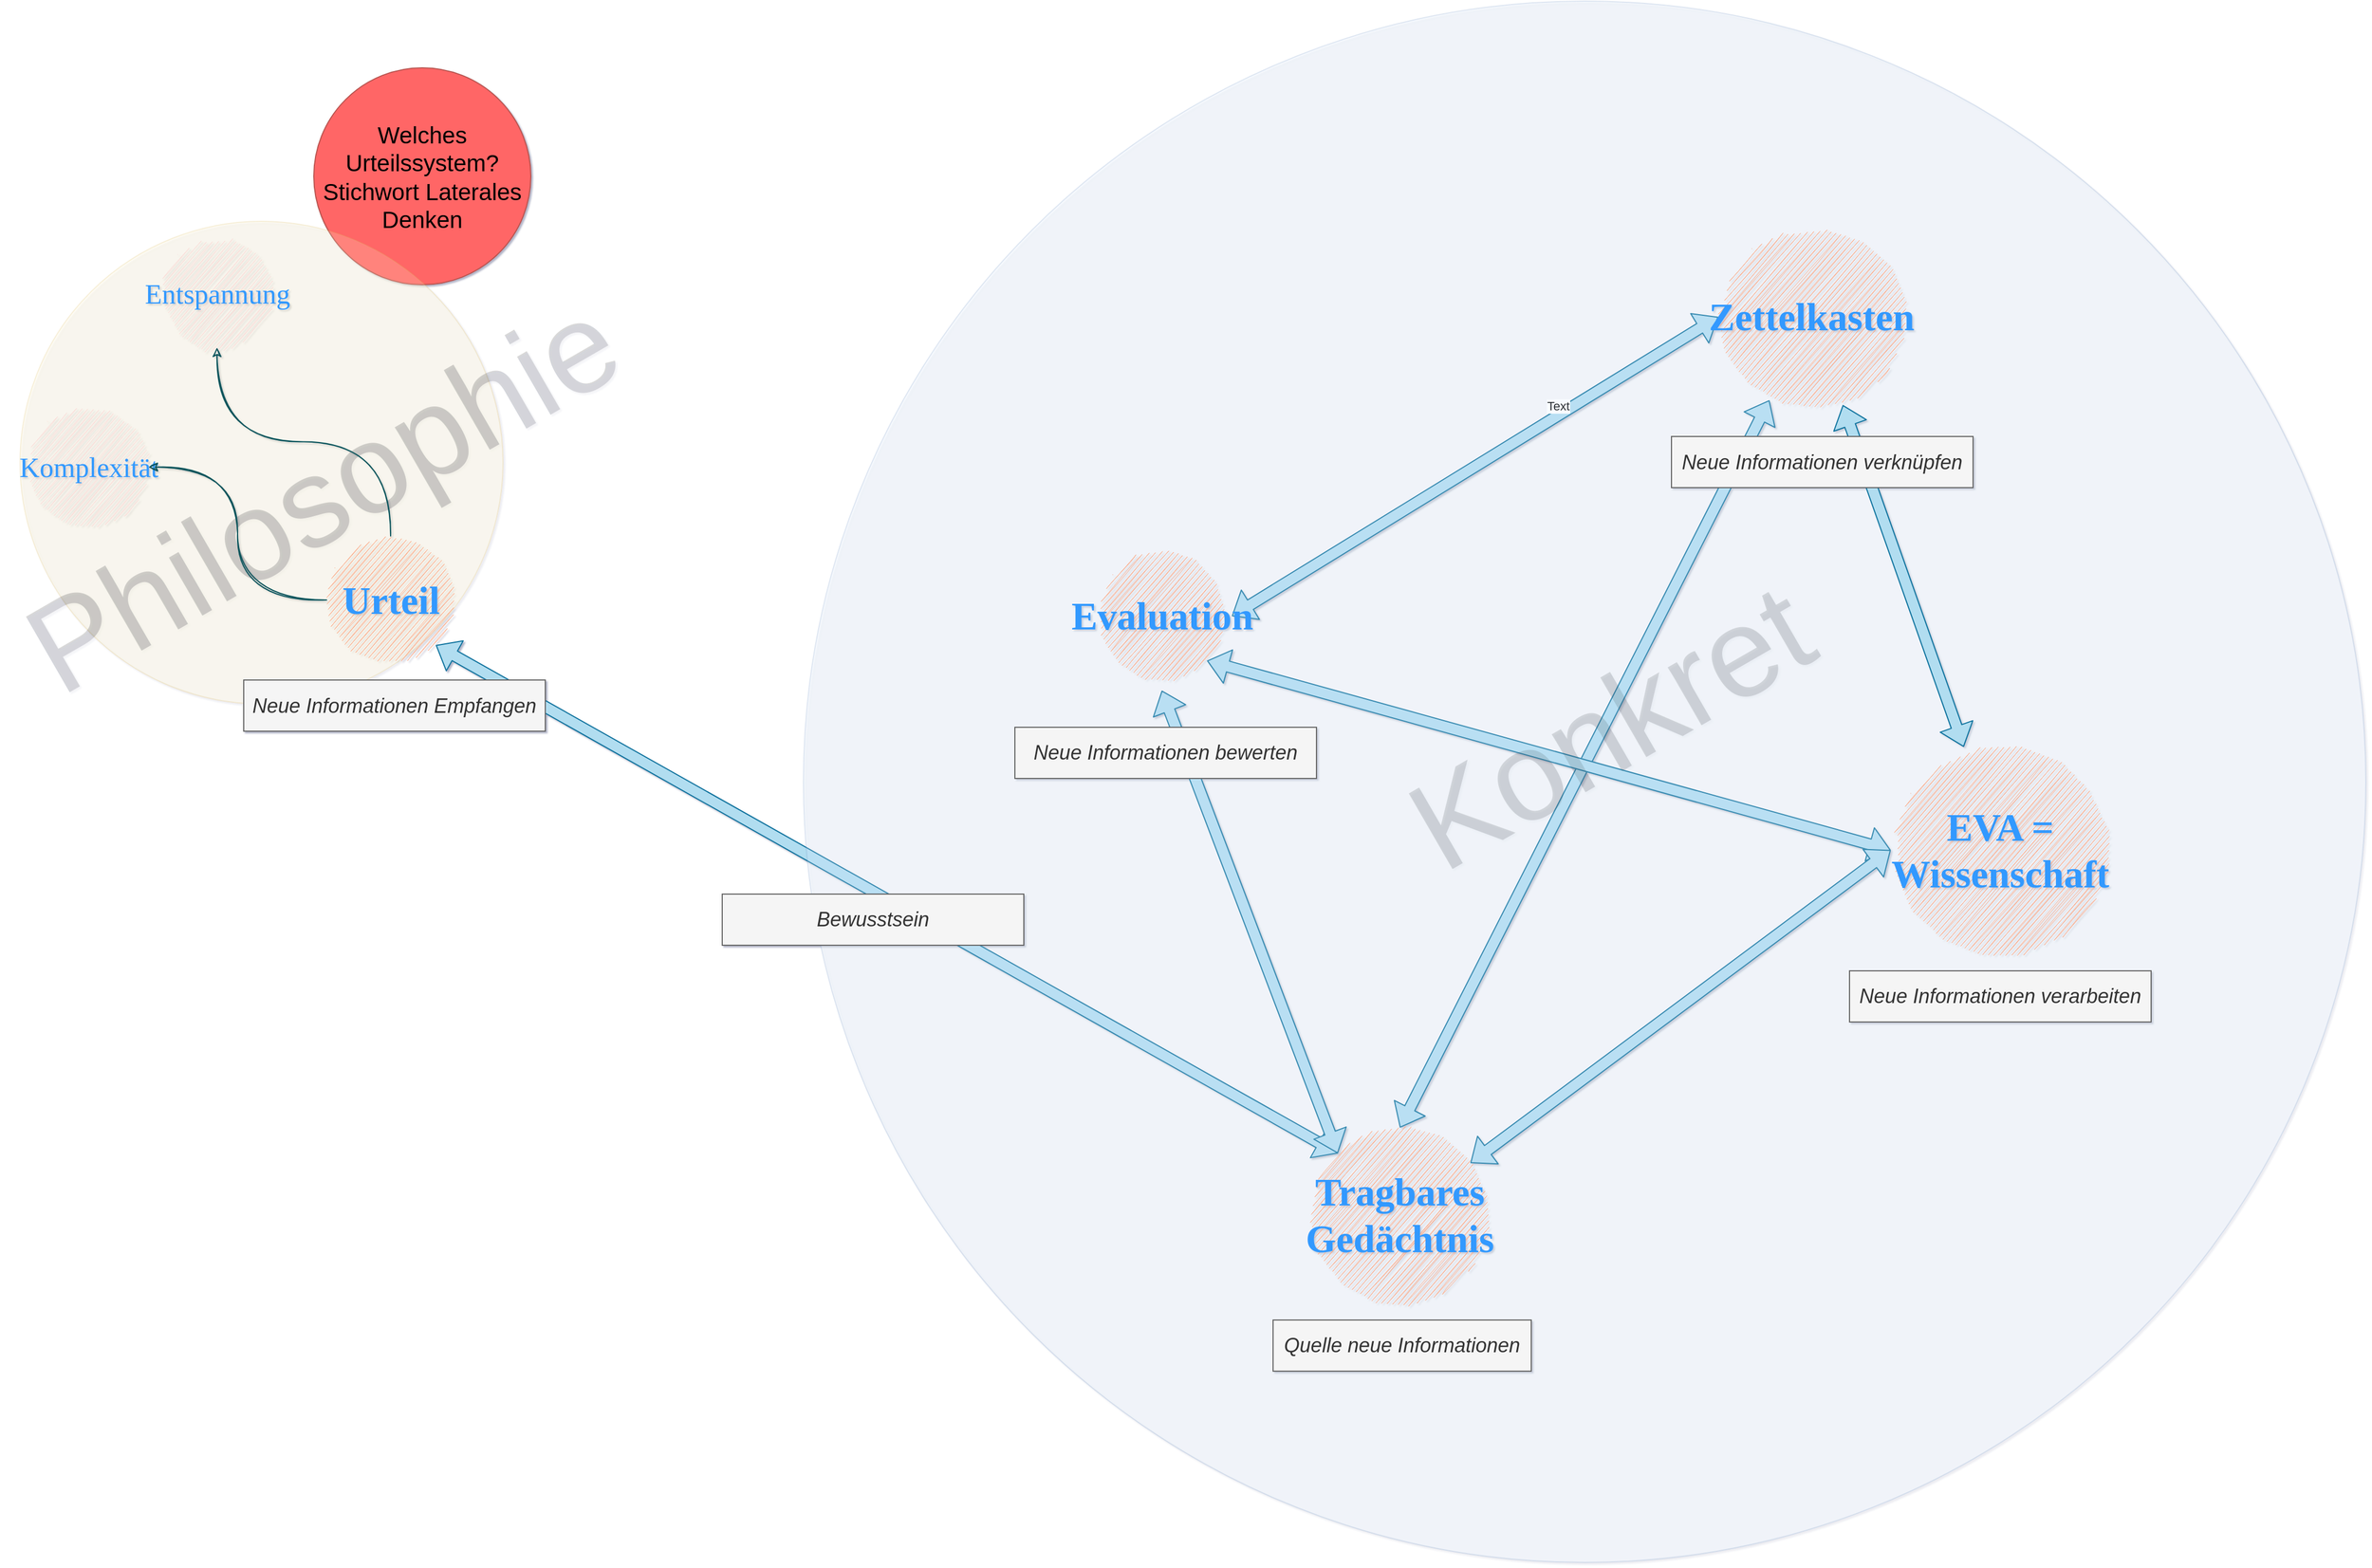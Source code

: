 <mxfile version="15.5.0" type="github">
  <diagram id="aqHeSlBcvXiXOjExBY4y" name="overview">
    <mxGraphModel dx="1978" dy="699" grid="0" gridSize="10" guides="1" tooltips="1" connect="1" arrows="1" fold="1" page="1" pageScale="1" pageWidth="757" pageHeight="769" background="none" math="0" shadow="1" extFonts="Caveat^https://fonts.googleapis.com/css?family=Caveat">
      <root>
        <mxCell id="UKkLcuHF_fx8RomHYdhX-0" />
        <mxCell id="UKkLcuHF_fx8RomHYdhX-1" parent="UKkLcuHF_fx8RomHYdhX-0" />
        <mxCell id="aPzcG6MShv9jQvKfOlxV-7" value="" style="shape=flexArrow;endArrow=classic;startArrow=classic;html=1;fillColor=#b1ddf0;strokeColor=#10739e;entryX=1;entryY=1;entryDx=0;entryDy=0;exitX=0;exitY=0;exitDx=0;exitDy=0;" parent="UKkLcuHF_fx8RomHYdhX-1" source="pYGqHOcFP-4IHi820C4A-2" target="pYGqHOcFP-4IHi820C4A-8" edge="1">
          <mxGeometry width="50" height="50" relative="1" as="geometry">
            <mxPoint x="-8" y="848" as="sourcePoint" />
            <mxPoint x="-625" y="980.12" as="targetPoint" />
          </mxGeometry>
        </mxCell>
        <mxCell id="aPzcG6MShv9jQvKfOlxV-6" value="" style="shape=flexArrow;endArrow=classic;startArrow=classic;html=1;fillColor=#b1ddf0;strokeColor=#10739e;entryX=0.5;entryY=0;entryDx=0;entryDy=0;" parent="UKkLcuHF_fx8RomHYdhX-1" source="pYGqHOcFP-4IHi820C4A-5" target="pYGqHOcFP-4IHi820C4A-2" edge="1">
          <mxGeometry width="50" height="50" relative="1" as="geometry">
            <mxPoint x="813" y="454" as="sourcePoint" />
            <mxPoint x="609.384" y="970.156" as="targetPoint" />
          </mxGeometry>
        </mxCell>
        <mxCell id="aPzcG6MShv9jQvKfOlxV-5" value="" style="shape=flexArrow;endArrow=classic;startArrow=classic;html=1;fillColor=#b1ddf0;strokeColor=#10739e;entryX=1;entryY=1;entryDx=0;entryDy=0;exitX=0;exitY=0.5;exitDx=0;exitDy=0;" parent="UKkLcuHF_fx8RomHYdhX-1" source="60kA3YNt6HDmf7yOFUqT-0" target="QO01gqkupVoI56QvTb5K-5" edge="1">
          <mxGeometry width="50" height="50" relative="1" as="geometry">
            <mxPoint x="1138" y="899" as="sourcePoint" />
            <mxPoint x="532.996" y="653.998" as="targetPoint" />
          </mxGeometry>
        </mxCell>
        <mxCell id="aPzcG6MShv9jQvKfOlxV-4" value="" style="shape=flexArrow;endArrow=classic;startArrow=classic;html=1;exitX=0;exitY=0.5;exitDx=0;exitDy=0;fillColor=#b1ddf0;strokeColor=#10739e;" parent="UKkLcuHF_fx8RomHYdhX-1" source="60kA3YNt6HDmf7yOFUqT-0" target="pYGqHOcFP-4IHi820C4A-2" edge="1">
          <mxGeometry width="50" height="50" relative="1" as="geometry">
            <mxPoint x="1334.921" y="920.481" as="sourcePoint" />
            <mxPoint x="1076" y="690" as="targetPoint" />
          </mxGeometry>
        </mxCell>
        <mxCell id="aPzcG6MShv9jQvKfOlxV-0" value="" style="shape=flexArrow;endArrow=classic;startArrow=classic;html=1;exitX=0;exitY=0;exitDx=0;exitDy=0;fillColor=#b1ddf0;strokeColor=#10739e;" parent="UKkLcuHF_fx8RomHYdhX-1" source="pYGqHOcFP-4IHi820C4A-2" edge="1">
          <mxGeometry width="50" height="50" relative="1" as="geometry">
            <mxPoint x="304" y="708" as="sourcePoint" />
            <mxPoint x="378" y="653" as="targetPoint" />
          </mxGeometry>
        </mxCell>
        <mxCell id="aPzcG6MShv9jQvKfOlxV-1" value="" style="shape=flexArrow;endArrow=classic;startArrow=classic;html=1;entryX=0;entryY=0.5;entryDx=0;entryDy=0;fillColor=#b1ddf0;strokeColor=#10739e;" parent="UKkLcuHF_fx8RomHYdhX-1" target="pYGqHOcFP-4IHi820C4A-5" edge="1">
          <mxGeometry width="50" height="50" relative="1" as="geometry">
            <mxPoint x="441" y="586" as="sourcePoint" />
            <mxPoint x="608.999" y="226.009" as="targetPoint" />
          </mxGeometry>
        </mxCell>
        <mxCell id="aPzcG6MShv9jQvKfOlxV-2" value="Text" style="edgeLabel;html=1;align=center;verticalAlign=middle;resizable=0;points=[];" parent="aPzcG6MShv9jQvKfOlxV-1" vertex="1" connectable="0">
          <mxGeometry x="0.358" y="8" relative="1" as="geometry">
            <mxPoint as="offset" />
          </mxGeometry>
        </mxCell>
        <mxCell id="ZXUi4KG1Wnq2fOnH_GjA-9" value="Konkret" style="text;html=1;strokeColor=none;fillColor=none;align=center;verticalAlign=middle;whiteSpace=wrap;rounded=0;rotation=-30;fontSize=114;textOpacity=15;" parent="UKkLcuHF_fx8RomHYdhX-1" vertex="1">
          <mxGeometry x="397" y="540" width="770" height="292.97" as="geometry" />
        </mxCell>
        <mxCell id="ZXUi4KG1Wnq2fOnH_GjA-8" value="" style="ellipse;whiteSpace=wrap;html=1;aspect=fixed;fillColor=#dae8fc;strokeColor=#6c8ebf;opacity=20;" parent="UKkLcuHF_fx8RomHYdhX-1" vertex="1">
          <mxGeometry x="56" y="33" width="1404" height="1404" as="geometry" />
        </mxCell>
        <UserObject label="EVA = Wissenschaft" link="#OWN - EVA" id="60kA3YNt6HDmf7yOFUqT-0">
          <mxCell style="ellipse;whiteSpace=wrap;html=1;aspect=fixed;strokeColor=none;sketch=1;fillColor=#FAA885;fontColor=#3399FF;fontFamily=Caveat;fontSize=35;fontStyle=1;" parent="UKkLcuHF_fx8RomHYdhX-1" vertex="1">
            <mxGeometry x="1033" y="698" width="197" height="197" as="geometry" />
          </mxCell>
        </UserObject>
        <UserObject label="Tragbares Gedächtnis" link="#Tragbares Gedächtnis" id="pYGqHOcFP-4IHi820C4A-2">
          <mxCell style="ellipse;whiteSpace=wrap;html=1;aspect=fixed;strokeColor=none;sketch=1;fillColor=#FAA885;fontColor=#3399FF;fontFamily=Caveat;fontSize=35;fontStyle=1;" parent="UKkLcuHF_fx8RomHYdhX-1" vertex="1">
            <mxGeometry x="513" y="1046" width="158" height="158" as="geometry" />
          </mxCell>
        </UserObject>
        <UserObject label="&lt;font style=&quot;font-size: 35px;&quot;&gt;&lt;span style=&quot;font-size: 35px;&quot;&gt;&lt;font style=&quot;font-size: 35px;&quot; face=&quot;Caveat&quot;&gt;Zettelkasten&lt;/font&gt;&lt;/span&gt;&lt;/font&gt;" link="#Zettelkasten" id="pYGqHOcFP-4IHi820C4A-5">
          <mxCell style="ellipse;whiteSpace=wrap;html=1;aspect=fixed;strokeColor=none;sketch=1;fillColor=#FAA885;fontFamily=Caveat;FType=g;fontColor=#3399FF;fontSize=35;fontStyle=1" parent="UKkLcuHF_fx8RomHYdhX-1" vertex="1">
            <mxGeometry x="878" y="233" width="168" height="168" as="geometry" />
          </mxCell>
        </UserObject>
        <mxCell id="b19R70p1bYqe21Evic-a-0" value="&lt;div style=&quot;font-size: 21px&quot;&gt;&lt;font style=&quot;font-size: 21px&quot;&gt;Welches Urteilssystem?&lt;/font&gt;&lt;/div&gt;&lt;font style=&quot;font-size: 21px&quot;&gt;Stichwort Laterales Denken&lt;/font&gt;" style="ellipse;whiteSpace=wrap;html=1;aspect=fixed;strokeColor=#b85450;fillColor=#FF6666;" parent="UKkLcuHF_fx8RomHYdhX-1" vertex="1">
          <mxGeometry x="-384" y="93" width="195" height="195" as="geometry" />
        </mxCell>
        <mxCell id="QO01gqkupVoI56QvTb5K-1" value="" style="group" parent="UKkLcuHF_fx8RomHYdhX-1" vertex="1" connectable="0">
          <mxGeometry x="-648" y="231" width="496.011" height="434" as="geometry" />
        </mxCell>
        <mxCell id="ZXUi4KG1Wnq2fOnH_GjA-2" value="" style="ellipse;whiteSpace=wrap;html=1;aspect=fixed;fillColor=#fff2cc;strokeColor=#d6b656;opacity=20;" parent="QO01gqkupVoI56QvTb5K-1" vertex="1">
          <mxGeometry width="434" height="434" as="geometry" />
        </mxCell>
        <mxCell id="ZXUi4KG1Wnq2fOnH_GjA-5" value="Philosophie" style="text;html=1;strokeColor=none;fillColor=none;align=center;verticalAlign=middle;whiteSpace=wrap;rounded=0;rotation=-30;fontSize=114;textOpacity=15;" parent="QO01gqkupVoI56QvTb5K-1" vertex="1">
          <mxGeometry x="54" y="176.07" width="436" height="140.87" as="geometry" />
        </mxCell>
        <UserObject label="Urteil" link="#OWN - Urteil" id="pYGqHOcFP-4IHi820C4A-8">
          <mxCell style="ellipse;whiteSpace=wrap;html=1;aspect=fixed;strokeColor=none;sketch=1;fontColor=#3399FF;fontFamily=Caveat;fontSize=35;fontStyle=1;fillColor=#FAA885;" parent="QO01gqkupVoI56QvTb5K-1" vertex="1">
            <mxGeometry x="275.5" y="283" width="115" height="115" as="geometry" />
          </mxCell>
        </UserObject>
        <UserObject label="Komplexität" id="pYGqHOcFP-4IHi820C4A-11">
          <mxCell style="ellipse;whiteSpace=wrap;html=1;aspect=fixed;strokeColor=none;sketch=1;fillColor=#FAD9D5;fontColor=#3399FF;fontFamily=Caveat;fontSize=25;" parent="QO01gqkupVoI56QvTb5K-1" vertex="1">
            <mxGeometry x="7.5" y="167" width="108" height="108" as="geometry" />
          </mxCell>
        </UserObject>
        <mxCell id="pYGqHOcFP-4IHi820C4A-12" style="edgeStyle=orthogonalEdgeStyle;rounded=0;orthogonalLoop=1;jettySize=auto;html=1;exitX=0;exitY=0.5;exitDx=0;exitDy=0;entryX=1;entryY=0.5;entryDx=0;entryDy=0;curved=1;sketch=1;strokeColor=#09555B;fontColor=#1A1A1A;" parent="QO01gqkupVoI56QvTb5K-1" source="pYGqHOcFP-4IHi820C4A-8" target="pYGqHOcFP-4IHi820C4A-11" edge="1">
          <mxGeometry relative="1" as="geometry" />
        </mxCell>
        <UserObject label="Entspannung" link="#Entspannung" id="pYGqHOcFP-4IHi820C4A-17">
          <mxCell style="ellipse;whiteSpace=wrap;html=1;aspect=fixed;strokeColor=none;sketch=1;fillColor=#FAD9D5;fontColor=#3399FF;fontFamily=Caveat;fontSize=25;" parent="QO01gqkupVoI56QvTb5K-1" vertex="1">
            <mxGeometry x="128.5" y="16.5" width="97" height="97" as="geometry" />
          </mxCell>
        </UserObject>
        <mxCell id="pYGqHOcFP-4IHi820C4A-18" style="edgeStyle=orthogonalEdgeStyle;rounded=0;orthogonalLoop=1;jettySize=auto;html=1;exitX=0.5;exitY=0;exitDx=0;exitDy=0;curved=1;sketch=1;strokeColor=#09555B;fontColor=#1A1A1A;strokeWidth=1;" parent="QO01gqkupVoI56QvTb5K-1" source="pYGqHOcFP-4IHi820C4A-8" target="pYGqHOcFP-4IHi820C4A-17" edge="1">
          <mxGeometry relative="1" as="geometry" />
        </mxCell>
        <UserObject label="Evaluation" link="#OWN - Urteil" id="QO01gqkupVoI56QvTb5K-5">
          <mxCell style="ellipse;whiteSpace=wrap;html=1;aspect=fixed;strokeColor=none;sketch=1;fontColor=#3399FF;fontFamily=Caveat;fontSize=35;fontStyle=1;fillColor=#FAA885;" parent="UKkLcuHF_fx8RomHYdhX-1" vertex="1">
            <mxGeometry x="320.5" y="528" width="115" height="115" as="geometry" />
          </mxCell>
        </UserObject>
        <mxCell id="aPzcG6MShv9jQvKfOlxV-3" value="" style="shape=flexArrow;endArrow=classic;startArrow=classic;html=1;fillColor=#b1ddf0;strokeColor=#10739e;" parent="UKkLcuHF_fx8RomHYdhX-1" source="60kA3YNt6HDmf7yOFUqT-0" target="pYGqHOcFP-4IHi820C4A-5" edge="1">
          <mxGeometry width="50" height="50" relative="1" as="geometry">
            <mxPoint x="1390.139" y="725.139" as="sourcePoint" />
            <mxPoint x="1232" y="309" as="targetPoint" />
          </mxGeometry>
        </mxCell>
        <mxCell id="5i7TpzYb_yRFAMB5wNX--0" value="Quelle neue Informationen" style="text;html=1;strokeColor=#666666;fillColor=#f5f5f5;align=center;verticalAlign=middle;whiteSpace=wrap;rounded=0;fontColor=#333333;strokeWidth=1;fontStyle=2;fontSize=18;" parent="UKkLcuHF_fx8RomHYdhX-1" vertex="1">
          <mxGeometry x="478" y="1219" width="232" height="46" as="geometry" />
        </mxCell>
        <mxCell id="5i7TpzYb_yRFAMB5wNX--2" value="Quelle neue Informationen" style="text;html=1;strokeColor=#666666;fillColor=#f5f5f5;align=center;verticalAlign=middle;whiteSpace=wrap;rounded=0;fontColor=#333333;strokeWidth=1;fontStyle=2;fontSize=18;" parent="UKkLcuHF_fx8RomHYdhX-1" vertex="1">
          <mxGeometry x="478" y="1219" width="232" height="46" as="geometry" />
        </mxCell>
        <mxCell id="5i7TpzYb_yRFAMB5wNX--3" value="Neue Informationen bewerten" style="text;html=1;strokeColor=#666666;fillColor=#f5f5f5;align=center;verticalAlign=middle;whiteSpace=wrap;rounded=0;fontColor=#333333;strokeWidth=1;fontStyle=2;fontSize=18;" parent="UKkLcuHF_fx8RomHYdhX-1" vertex="1">
          <mxGeometry x="246" y="686" width="271" height="46" as="geometry" />
        </mxCell>
        <mxCell id="5i7TpzYb_yRFAMB5wNX--5" value="Neue Informationen bewerten" style="text;html=1;strokeColor=#666666;fillColor=#f5f5f5;align=center;verticalAlign=middle;whiteSpace=wrap;rounded=0;fontColor=#333333;strokeWidth=1;fontStyle=2;fontSize=18;" parent="UKkLcuHF_fx8RomHYdhX-1" vertex="1">
          <mxGeometry x="246" y="686" width="271" height="46" as="geometry" />
        </mxCell>
        <mxCell id="5i7TpzYb_yRFAMB5wNX--6" value="Neue Informationen verknüpfen " style="text;html=1;strokeColor=#666666;fillColor=#f5f5f5;align=center;verticalAlign=middle;whiteSpace=wrap;rounded=0;fontColor=#333333;strokeWidth=1;fontStyle=2;fontSize=18;" parent="UKkLcuHF_fx8RomHYdhX-1" vertex="1">
          <mxGeometry x="836" y="424.5" width="271" height="46" as="geometry" />
        </mxCell>
        <mxCell id="5i7TpzYb_yRFAMB5wNX--7" value="Neue Informationen verknüpfen " style="text;html=1;strokeColor=#666666;fillColor=#f5f5f5;align=center;verticalAlign=middle;whiteSpace=wrap;rounded=0;fontColor=#333333;strokeWidth=1;fontStyle=2;fontSize=18;" parent="UKkLcuHF_fx8RomHYdhX-1" vertex="1">
          <mxGeometry x="836" y="424.5" width="271" height="46" as="geometry" />
        </mxCell>
        <mxCell id="5i7TpzYb_yRFAMB5wNX--8" value="Neue Informationen verarbeiten" style="text;html=1;strokeColor=#666666;fillColor=#f5f5f5;align=center;verticalAlign=middle;whiteSpace=wrap;rounded=0;fontColor=#333333;strokeWidth=1;fontStyle=2;fontSize=18;" parent="UKkLcuHF_fx8RomHYdhX-1" vertex="1">
          <mxGeometry x="996" y="905" width="271" height="46" as="geometry" />
        </mxCell>
        <mxCell id="_6TtIQd6bfuMPWAQW4KO-0" value="Neue Informationen bewerten" style="text;html=1;strokeColor=#666666;fillColor=#f5f5f5;align=center;verticalAlign=middle;whiteSpace=wrap;rounded=0;fontColor=#333333;strokeWidth=1;fontStyle=2;fontSize=18;" parent="UKkLcuHF_fx8RomHYdhX-1" vertex="1">
          <mxGeometry x="246" y="686" width="271" height="46" as="geometry" />
        </mxCell>
        <mxCell id="_6TtIQd6bfuMPWAQW4KO-1" value="Neue Informationen Empfangen" style="text;html=1;strokeColor=#666666;fillColor=#f5f5f5;align=center;verticalAlign=middle;whiteSpace=wrap;rounded=0;fontColor=#333333;strokeWidth=1;fontStyle=2;fontSize=18;" parent="UKkLcuHF_fx8RomHYdhX-1" vertex="1">
          <mxGeometry x="-447" y="643.5" width="271" height="46" as="geometry" />
        </mxCell>
        <mxCell id="_6TtIQd6bfuMPWAQW4KO-2" value="Neue Informationen Empfangen" style="text;html=1;strokeColor=#666666;fillColor=#f5f5f5;align=center;verticalAlign=middle;whiteSpace=wrap;rounded=0;fontColor=#333333;strokeWidth=1;fontStyle=2;fontSize=18;" parent="UKkLcuHF_fx8RomHYdhX-1" vertex="1">
          <mxGeometry x="-447" y="643.5" width="271" height="46" as="geometry" />
        </mxCell>
        <mxCell id="_6TtIQd6bfuMPWAQW4KO-3" value="Bewusstsein" style="text;html=1;strokeColor=#666666;fillColor=#f5f5f5;align=center;verticalAlign=middle;whiteSpace=wrap;rounded=0;fontColor=#333333;strokeWidth=1;fontStyle=2;fontSize=18;" parent="UKkLcuHF_fx8RomHYdhX-1" vertex="1">
          <mxGeometry x="-17" y="836" width="271" height="46" as="geometry" />
        </mxCell>
      </root>
    </mxGraphModel>
  </diagram>
</mxfile>
